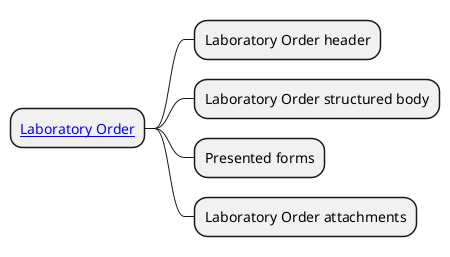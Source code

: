 @startmindmap
skinparam topurl StructureDefinition-

* [[EHDSLaboratoryOrder.html Laboratory Order]]
** Laboratory Order header
** Laboratory Order structured body
** Presented forms
** Laboratory Order attachments
@endmindmap


[[index PlantUML website]]